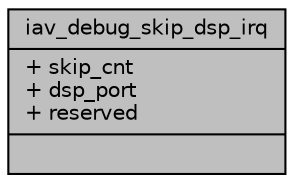 digraph "iav_debug_skip_dsp_irq"
{
 // INTERACTIVE_SVG=YES
 // LATEX_PDF_SIZE
  bgcolor="transparent";
  edge [fontname="Helvetica",fontsize="10",labelfontname="Helvetica",labelfontsize="10"];
  node [fontname="Helvetica",fontsize="10",shape=record];
  Node1 [label="{iav_debug_skip_dsp_irq\n|+ skip_cnt\l+ dsp_port\l+ reserved\l|}",height=0.2,width=0.4,color="black", fillcolor="grey75", style="filled", fontcolor="black",tooltip=" "];
}
